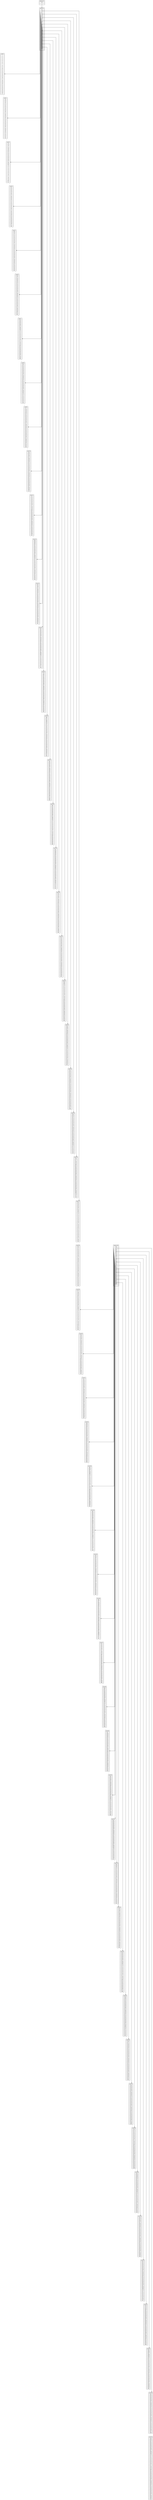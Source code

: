 digraph BPlusTree {
  graph [rankdir=TB, splines=ortho];
  node [shape=record, fontsize=10];
  edge [arrowsize=0.7];

  node0 [label="{Leaf 0|1 | 2 | 3 | 4 | 5 | 6 | 7 | 8 | 9 | 10 | 11 | 12 | 13 | 14 | 15 | 16 | 17 | 18 | 19 | 20 | 21 | 22 | 23 | 24 | 25 | 26 | 27}"];
  node1 [label="{Leaf 1|28 | 29 | 30 | 31 | 32 | 33 | 34 | 35 | 36 | 37 | 38 | 39 | 40 | 41 | 42 | 43 | 44 | 45 | 46 | 47 | 48 | 49 | 50 | 51 | 52 | 53 | 54}"];
  node2 [label="{Internal 2|<p0>28|<p1>55|<p2>82|<p3>109|<p4>136|<p5>163|<p6>190|<p7>217|<p8>244|<p9>271|<p10>298|<p11>325|<p12>352|<p13>379|<p14>406|<p15>433|<p16>460|<p17>487|<p18>514|<p19>541|<p20>568|<p21>595|<p22>622|<p23>649|<p24>676|<p25>703|<p26>730|<p27>}"];
  node3 [label="{Leaf 3|55 | 56 | 57 | 58 | 59 | 60 | 61 | 62 | 63 | 64 | 65 | 66 | 67 | 68 | 69 | 70 | 71 | 72 | 73 | 74 | 75 | 76 | 77 | 78 | 79 | 80 | 81}"];
  node4 [label="{Leaf 4|82 | 83 | 84 | 85 | 86 | 87 | 88 | 89 | 90 | 91 | 92 | 93 | 94 | 95 | 96 | 97 | 98 | 99 | 100 | 101 | 102 | 103 | 104 | 105 | 106 | 107 | 108}"];
  node5 [label="{Leaf 5|109 | 110 | 111 | 112 | 113 | 114 | 115 | 116 | 117 | 118 | 119 | 120 | 121 | 122 | 123 | 124 | 125 | 126 | 127 | 128 | 129 | 130 | 131 | 132 | 133 | 134 | 135}"];
  node6 [label="{Leaf 6|136 | 137 | 138 | 139 | 140 | 141 | 142 | 143 | 144 | 145 | 146 | 147 | 148 | 149 | 150 | 151 | 152 | 153 | 154 | 155 | 156 | 157 | 158 | 159 | 160 | 161 | 162}"];
  node7 [label="{Leaf 7|163 | 164 | 165 | 166 | 167 | 168 | 169 | 170 | 171 | 172 | 173 | 174 | 175 | 176 | 177 | 178 | 179 | 180 | 181 | 182 | 183 | 184 | 185 | 186 | 187 | 188 | 189}"];
  node8 [label="{Leaf 8|190 | 191 | 192 | 193 | 194 | 195 | 196 | 197 | 198 | 199 | 200 | 201 | 202 | 203 | 204 | 205 | 206 | 207 | 208 | 209 | 210 | 211 | 212 | 213 | 214 | 215 | 216}"];
  node9 [label="{Leaf 9|217 | 218 | 219 | 220 | 221 | 222 | 223 | 224 | 225 | 226 | 227 | 228 | 229 | 230 | 231 | 232 | 233 | 234 | 235 | 236 | 237 | 238 | 239 | 240 | 241 | 242 | 243}"];
  node10 [label="{Leaf 10|244 | 245 | 246 | 247 | 248 | 249 | 250 | 251 | 252 | 253 | 254 | 255 | 256 | 257 | 258 | 259 | 260 | 261 | 262 | 263 | 264 | 265 | 266 | 267 | 268 | 269 | 270}"];
  node11 [label="{Leaf 11|271 | 272 | 273 | 274 | 275 | 276 | 277 | 278 | 279 | 280 | 281 | 282 | 283 | 284 | 285 | 286 | 287 | 288 | 289 | 290 | 291 | 292 | 293 | 294 | 295 | 296 | 297}"];
  node12 [label="{Leaf 12|298 | 299 | 300 | 301 | 302 | 303 | 304 | 305 | 306 | 307 | 308 | 309 | 310 | 311 | 312 | 313 | 314 | 315 | 316 | 317 | 318 | 319 | 320 | 321 | 322 | 323 | 324}"];
  node13 [label="{Leaf 13|325 | 326 | 327 | 328 | 329 | 330 | 331 | 332 | 333 | 334 | 335 | 336 | 337 | 338 | 339 | 340 | 341 | 342 | 343 | 344 | 345 | 346 | 347 | 348 | 349 | 350 | 351}"];
  node14 [label="{Leaf 14|352 | 353 | 354 | 355 | 356 | 357 | 358 | 359 | 360 | 361 | 362 | 363 | 364 | 365 | 366 | 367 | 368 | 369 | 370 | 371 | 372 | 373 | 374 | 375 | 376 | 377 | 378}"];
  node15 [label="{Leaf 15|379 | 380 | 381 | 382 | 383 | 384 | 385 | 386 | 387 | 388 | 389 | 390 | 391 | 392 | 393 | 394 | 395 | 396 | 397 | 398 | 399 | 400 | 401 | 402 | 403 | 404 | 405}"];
  node16 [label="{Leaf 16|406 | 407 | 408 | 409 | 410 | 411 | 412 | 413 | 414 | 415 | 416 | 417 | 418 | 419 | 420 | 421 | 422 | 423 | 424 | 425 | 426 | 427 | 428 | 429 | 430 | 431 | 432}"];
  node17 [label="{Leaf 17|433 | 434 | 435 | 436 | 437 | 438 | 439 | 440 | 441 | 442 | 443 | 444 | 445 | 446 | 447 | 448 | 449 | 450 | 451 | 452 | 453 | 454 | 455 | 456 | 457 | 458 | 459}"];
  node18 [label="{Leaf 18|460 | 461 | 462 | 463 | 464 | 465 | 466 | 467 | 468 | 469 | 470 | 471 | 472 | 473 | 474 | 475 | 476 | 477 | 478 | 479 | 480 | 481 | 482 | 483 | 484 | 485 | 486}"];
  node19 [label="{Leaf 19|487 | 488 | 489 | 490 | 491 | 492 | 493 | 494 | 495 | 496 | 497 | 498 | 499 | 500 | 501 | 502 | 503 | 504 | 505 | 506 | 507 | 508 | 509 | 510 | 511 | 512 | 513}"];
  node20 [label="{Leaf 20|514 | 515 | 516 | 517 | 518 | 519 | 520 | 521 | 522 | 523 | 524 | 525 | 526 | 527 | 528 | 529 | 530 | 531 | 532 | 533 | 534 | 535 | 536 | 537 | 538 | 539 | 540}"];
  node21 [label="{Leaf 21|541 | 542 | 543 | 544 | 545 | 546 | 547 | 548 | 549 | 550 | 551 | 552 | 553 | 554 | 555 | 556 | 557 | 558 | 559 | 560 | 561 | 562 | 563 | 564 | 565 | 566 | 567}"];
  node22 [label="{Leaf 22|568 | 569 | 570 | 571 | 572 | 573 | 574 | 575 | 576 | 577 | 578 | 579 | 580 | 581 | 582 | 583 | 584 | 585 | 586 | 587 | 588 | 589 | 590 | 591 | 592 | 593 | 594}"];
  node23 [label="{Leaf 23|595 | 596 | 597 | 598 | 599 | 600 | 601 | 602 | 603 | 604 | 605 | 606 | 607 | 608 | 609 | 610 | 611 | 612 | 613 | 614 | 615 | 616 | 617 | 618 | 619 | 620 | 621}"];
  node24 [label="{Leaf 24|622 | 623 | 624 | 625 | 626 | 627 | 628 | 629 | 630 | 631 | 632 | 633 | 634 | 635 | 636 | 637 | 638 | 639 | 640 | 641 | 642 | 643 | 644 | 645 | 646 | 647 | 648}"];
  node25 [label="{Leaf 25|649 | 650 | 651 | 652 | 653 | 654 | 655 | 656 | 657 | 658 | 659 | 660 | 661 | 662 | 663 | 664 | 665 | 666 | 667 | 668 | 669 | 670 | 671 | 672 | 673 | 674 | 675}"];
  node26 [label="{Leaf 26|676 | 677 | 678 | 679 | 680 | 681 | 682 | 683 | 684 | 685 | 686 | 687 | 688 | 689 | 690 | 691 | 692 | 693 | 694 | 695 | 696 | 697 | 698 | 699 | 700 | 701 | 702}"];
  node27 [label="{Leaf 27|703 | 704 | 705 | 706 | 707 | 708 | 709 | 710 | 711 | 712 | 713 | 714 | 715 | 716 | 717 | 718 | 719 | 720 | 721 | 722 | 723 | 724 | 725 | 726 | 727 | 728 | 729}"];
  node28 [label="{Leaf 28|730 | 731 | 732 | 733 | 734 | 735 | 736 | 737 | 738 | 739 | 740 | 741 | 742 | 743 | 744 | 745 | 746 | 747 | 748 | 749 | 750 | 751 | 752 | 753 | 754 | 755 | 756}"];
  node29 [label="{Leaf 29|757 | 758 | 759 | 760 | 761 | 762 | 763 | 764 | 765 | 766 | 767 | 768 | 769 | 770 | 771 | 772 | 773 | 774 | 775 | 776 | 777 | 778 | 779 | 780 | 781 | 782 | 783}"];
  node30 [label="{Leaf 30|784 | 785 | 786 | 787 | 788 | 789 | 790 | 791 | 792 | 793 | 794 | 795 | 796 | 797 | 798 | 799 | 800 | 801 | 802 | 803 | 804 | 805 | 806 | 807 | 808 | 809 | 810}"];
  node31 [label="{Leaf 31|811 | 812 | 813 | 814 | 815 | 816 | 817 | 818 | 819 | 820 | 821 | 822 | 823 | 824 | 825 | 826 | 827 | 828 | 829 | 830 | 831 | 832 | 833 | 834 | 835 | 836 | 837}"];
  node32 [label="{Leaf 32|838 | 839 | 840 | 841 | 842 | 843 | 844 | 845 | 846 | 847 | 848 | 849 | 850 | 851 | 852 | 853 | 854 | 855 | 856 | 857 | 858 | 859 | 860 | 861 | 862 | 863 | 864}"];
  node33 [label="{Leaf 33|865 | 866 | 867 | 868 | 869 | 870 | 871 | 872 | 873 | 874 | 875 | 876 | 877 | 878 | 879 | 880 | 881 | 882 | 883 | 884 | 885 | 886 | 887 | 888 | 889 | 890 | 891}"];
  node34 [label="{Leaf 34|892 | 893 | 894 | 895 | 896 | 897 | 898 | 899 | 900 | 901 | 902 | 903 | 904 | 905 | 906 | 907 | 908 | 909 | 910 | 911 | 912 | 913 | 914 | 915 | 916 | 917 | 918}"];
  node35 [label="{Leaf 35|919 | 920 | 921 | 922 | 923 | 924 | 925 | 926 | 927 | 928 | 929 | 930 | 931 | 932 | 933 | 934 | 935 | 936 | 937 | 938 | 939 | 940 | 941 | 942 | 943 | 944 | 945}"];
  node36 [label="{Leaf 36|946 | 947 | 948 | 949 | 950 | 951 | 952 | 953 | 954 | 955 | 956 | 957 | 958 | 959 | 960 | 961 | 962 | 963 | 964 | 965 | 966 | 967 | 968 | 969 | 970 | 971 | 972}"];
  node37 [label="{Leaf 37|973 | 974 | 975 | 976 | 977 | 978 | 979 | 980 | 981 | 982 | 983 | 984 | 985 | 986 | 987 | 988 | 989 | 990 | 991 | 992 | 993 | 994 | 995 | 996 | 997 | 998 | 999}"];
  node38 [label="{Leaf 38|1000 | 1001 | 1002 | 1003 | 1004 | 1005 | 1006 | 1007 | 1008 | 1009 | 1010 | 1011 | 1012 | 1013 | 1014 | 1015 | 1016 | 1017 | 1018 | 1019 | 1020 | 1021 | 1022 | 1023 | 1024 | 1025 | 1026}"];
  node39 [label="{Leaf 39|1027 | 1028 | 1029 | 1030 | 1031 | 1032 | 1033 | 1034 | 1035 | 1036 | 1037 | 1038 | 1039 | 1040 | 1041 | 1042 | 1043 | 1044 | 1045 | 1046 | 1047 | 1048 | 1049 | 1050 | 1051 | 1052 | 1053}"];
  node40 [label="{Leaf 40|1054 | 1055 | 1056 | 1057 | 1058 | 1059 | 1060 | 1061 | 1062 | 1063 | 1064 | 1065 | 1066 | 1067 | 1068 | 1069 | 1070 | 1071 | 1072 | 1073 | 1074 | 1075 | 1076 | 1077 | 1078 | 1079 | 1080}"];
  node41 [label="{Leaf 41|1081 | 1082 | 1083 | 1084 | 1085 | 1086 | 1087 | 1088 | 1089 | 1090 | 1091 | 1092 | 1093 | 1094 | 1095 | 1096 | 1097 | 1098 | 1099 | 1100 | 1101 | 1102 | 1103 | 1104 | 1105 | 1106 | 1107}"];
  node42 [label="{Leaf 42|1108 | 1109 | 1110 | 1111 | 1112 | 1113 | 1114 | 1115 | 1116 | 1117 | 1118 | 1119 | 1120 | 1121 | 1122 | 1123 | 1124 | 1125 | 1126 | 1127 | 1128 | 1129 | 1130 | 1131 | 1132 | 1133 | 1134}"];
  node43 [label="{Leaf 43|1135 | 1136 | 1137 | 1138 | 1139 | 1140 | 1141 | 1142 | 1143 | 1144 | 1145 | 1146 | 1147 | 1148 | 1149 | 1150 | 1151 | 1152 | 1153 | 1154 | 1155 | 1156 | 1157 | 1158 | 1159 | 1160 | 1161}"];
  node44 [label="{Leaf 44|1162 | 1163 | 1164 | 1165 | 1166 | 1167 | 1168 | 1169 | 1170 | 1171 | 1172 | 1173 | 1174 | 1175 | 1176 | 1177 | 1178 | 1179 | 1180 | 1181 | 1182 | 1183 | 1184 | 1185 | 1186 | 1187 | 1188}"];
  node45 [label="{Leaf 45|1189 | 1190 | 1191 | 1192 | 1193 | 1194 | 1195 | 1196 | 1197 | 1198 | 1199 | 1200 | 1201 | 1202 | 1203 | 1204 | 1205 | 1206 | 1207 | 1208 | 1209 | 1210 | 1211 | 1212 | 1213 | 1214 | 1215}"];
  node46 [label="{Leaf 46|1216 | 1217 | 1218 | 1219 | 1220 | 1221 | 1222 | 1223 | 1224 | 1225 | 1226 | 1227 | 1228 | 1229 | 1230 | 1231 | 1232 | 1233 | 1234 | 1235 | 1236 | 1237 | 1238 | 1239 | 1240 | 1241 | 1242}"];
  node47 [label="{Leaf 47|1243 | 1244 | 1245 | 1246 | 1247 | 1248 | 1249 | 1250 | 1251 | 1252 | 1253 | 1254 | 1255 | 1256 | 1257 | 1258 | 1259 | 1260 | 1261 | 1262 | 1263 | 1264 | 1265 | 1266 | 1267 | 1268 | 1269}"];
  node48 [label="{Leaf 48|1270 | 1271 | 1272 | 1273 | 1274 | 1275 | 1276 | 1277 | 1278 | 1279 | 1280 | 1281 | 1282 | 1283 | 1284 | 1285 | 1286 | 1287 | 1288 | 1289 | 1290 | 1291 | 1292 | 1293 | 1294 | 1295 | 1296}"];
  node49 [label="{Leaf 49|1297 | 1298 | 1299 | 1300 | 1301 | 1302 | 1303 | 1304 | 1305 | 1306 | 1307 | 1308 | 1309 | 1310 | 1311 | 1312 | 1313 | 1314 | 1315 | 1316 | 1317 | 1318 | 1319 | 1320 | 1321 | 1322 | 1323}"];
  node50 [label="{Leaf 50|1324 | 1325 | 1326 | 1327 | 1328 | 1329 | 1330 | 1331 | 1332 | 1333 | 1334 | 1335 | 1336 | 1337 | 1338 | 1339 | 1340 | 1341 | 1342 | 1343 | 1344 | 1345 | 1346 | 1347 | 1348 | 1349 | 1350}"];
  node51 [label="{Leaf 51|1351 | 1352 | 1353 | 1354 | 1355 | 1356 | 1357 | 1358 | 1359 | 1360 | 1361 | 1362 | 1363 | 1364 | 1365 | 1366 | 1367 | 1368 | 1369 | 1370 | 1371 | 1372 | 1373 | 1374 | 1375 | 1376 | 1377}"];
  node52 [label="{Leaf 52|1378 | 1379 | 1380 | 1381 | 1382 | 1383 | 1384 | 1385 | 1386 | 1387 | 1388 | 1389 | 1390 | 1391 | 1392 | 1393 | 1394 | 1395 | 1396 | 1397 | 1398 | 1399 | 1400 | 1401 | 1402 | 1403 | 1404}"];
  node53 [label="{Leaf 53|1405 | 1406 | 1407 | 1408 | 1409 | 1410 | 1411 | 1412 | 1413 | 1414 | 1415 | 1416 | 1417 | 1418 | 1419 | 1420 | 1421 | 1422 | 1423 | 1424 | 1425 | 1426 | 1427 | 1428 | 1429 | 1430 | 1431}"];
  node54 [label="{Leaf 54|1432 | 1433 | 1434 | 1435 | 1436 | 1437 | 1438 | 1439 | 1440 | 1441 | 1442 | 1443 | 1444 | 1445 | 1446 | 1447 | 1448 | 1449 | 1450 | 1451 | 1452 | 1453 | 1454 | 1455 | 1456 | 1457 | 1458}"];
  node55 [label="{Leaf 55|1459 | 1460 | 1461 | 1462 | 1463 | 1464 | 1465 | 1466 | 1467 | 1468 | 1469 | 1470 | 1471 | 1472 | 1473 | 1474 | 1475 | 1476 | 1477 | 1478 | 1479 | 1480 | 1481 | 1482 | 1483 | 1484 | 1485 | 1486 | 1487 | 1488 | 1489 | 1490 | 1491 | 1492 | 1493 | 1494 | 1495 | 1496 | 1497 | 1498 | 1499 | 1500}"];
  node56 [label="{Internal 56|<p0>784|<p1>811|<p2>838|<p3>865|<p4>892|<p5>919|<p6>946|<p7>973|<p8>1000|<p9>1027|<p10>1054|<p11>1081|<p12>1108|<p13>1135|<p14>1162|<p15>1189|<p16>1216|<p17>1243|<p18>1270|<p19>1297|<p20>1324|<p21>1351|<p22>1378|<p23>1405|<p24>1432|<p25>1459|<p26>}"];
  node57 [label="{Internal 57|<p0>757|<p1>}"];

  node2:p0 -> node0;
  node2:p1 -> node1;
  node2:p2 -> node3;
  node2:p3 -> node4;
  node2:p4 -> node5;
  node2:p5 -> node6;
  node2:p6 -> node7;
  node2:p7 -> node8;
  node2:p8 -> node9;
  node2:p9 -> node10;
  node2:p10 -> node11;
  node2:p11 -> node12;
  node2:p12 -> node13;
  node2:p13 -> node14;
  node2:p14 -> node15;
  node2:p15 -> node16;
  node2:p16 -> node17;
  node2:p17 -> node18;
  node2:p18 -> node19;
  node2:p19 -> node20;
  node2:p20 -> node21;
  node2:p21 -> node22;
  node2:p22 -> node23;
  node2:p23 -> node24;
  node2:p24 -> node25;
  node2:p25 -> node26;
  node2:p26 -> node27;
  node56:p0 -> node29;
  node56:p1 -> node30;
  node56:p2 -> node31;
  node56:p3 -> node32;
  node56:p4 -> node33;
  node56:p5 -> node34;
  node56:p6 -> node35;
  node56:p7 -> node36;
  node56:p8 -> node37;
  node56:p9 -> node38;
  node56:p10 -> node39;
  node56:p11 -> node40;
  node56:p12 -> node41;
  node56:p13 -> node42;
  node56:p14 -> node43;
  node56:p15 -> node44;
  node56:p16 -> node45;
  node56:p17 -> node46;
  node56:p18 -> node47;
  node56:p19 -> node48;
  node56:p20 -> node49;
  node56:p21 -> node50;
  node56:p22 -> node51;
  node56:p23 -> node52;
  node56:p24 -> node53;
  node56:p25 -> node54;
  node57:p0 -> node2;
  node0 -> node1 [style=dotted, arrowhead=none];
  node1 -> node3 [style=dotted, arrowhead=none];
  node3 -> node4 [style=dotted, arrowhead=none];
  node4 -> node5 [style=dotted, arrowhead=none];
  node5 -> node6 [style=dotted, arrowhead=none];
  node6 -> node7 [style=dotted, arrowhead=none];
  node7 -> node8 [style=dotted, arrowhead=none];
  node8 -> node9 [style=dotted, arrowhead=none];
  node9 -> node10 [style=dotted, arrowhead=none];
  node10 -> node11 [style=dotted, arrowhead=none];
  node11 -> node12 [style=dotted, arrowhead=none];
  node12 -> node13 [style=dotted, arrowhead=none];
  node13 -> node14 [style=dotted, arrowhead=none];
  node14 -> node15 [style=dotted, arrowhead=none];
  node15 -> node16 [style=dotted, arrowhead=none];
  node16 -> node17 [style=dotted, arrowhead=none];
  node17 -> node18 [style=dotted, arrowhead=none];
  node18 -> node19 [style=dotted, arrowhead=none];
  node19 -> node20 [style=dotted, arrowhead=none];
  node20 -> node21 [style=dotted, arrowhead=none];
  node21 -> node22 [style=dotted, arrowhead=none];
  node22 -> node23 [style=dotted, arrowhead=none];
  node23 -> node24 [style=dotted, arrowhead=none];
  node24 -> node25 [style=dotted, arrowhead=none];
  node25 -> node26 [style=dotted, arrowhead=none];
  node26 -> node27 [style=dotted, arrowhead=none];
  node27 -> node28 [style=dotted, arrowhead=none];
  node28 -> node29 [style=dotted, arrowhead=none];
  node29 -> node30 [style=dotted, arrowhead=none];
  node30 -> node31 [style=dotted, arrowhead=none];
  node31 -> node32 [style=dotted, arrowhead=none];
  node32 -> node33 [style=dotted, arrowhead=none];
  node33 -> node34 [style=dotted, arrowhead=none];
  node34 -> node35 [style=dotted, arrowhead=none];
  node35 -> node36 [style=dotted, arrowhead=none];
  node36 -> node37 [style=dotted, arrowhead=none];
  node37 -> node38 [style=dotted, arrowhead=none];
  node38 -> node39 [style=dotted, arrowhead=none];
  node39 -> node40 [style=dotted, arrowhead=none];
  node40 -> node41 [style=dotted, arrowhead=none];
  node41 -> node42 [style=dotted, arrowhead=none];
  node42 -> node43 [style=dotted, arrowhead=none];
  node43 -> node44 [style=dotted, arrowhead=none];
  node44 -> node45 [style=dotted, arrowhead=none];
  node45 -> node46 [style=dotted, arrowhead=none];
  node46 -> node47 [style=dotted, arrowhead=none];
  node47 -> node48 [style=dotted, arrowhead=none];
  node48 -> node49 [style=dotted, arrowhead=none];
  node49 -> node50 [style=dotted, arrowhead=none];
  node50 -> node51 [style=dotted, arrowhead=none];
  node51 -> node52 [style=dotted, arrowhead=none];
  node52 -> node53 [style=dotted, arrowhead=none];
  node53 -> node54 [style=dotted, arrowhead=none];
  node54 -> node55 [style=dotted, arrowhead=none];
}
